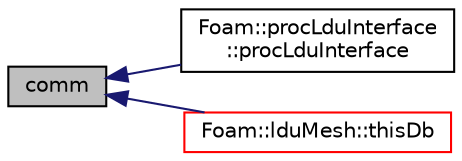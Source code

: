 digraph "comm"
{
  bgcolor="transparent";
  edge [fontname="Helvetica",fontsize="10",labelfontname="Helvetica",labelfontsize="10"];
  node [fontname="Helvetica",fontsize="10",shape=record];
  rankdir="LR";
  Node1 [label="comm",height=0.2,width=0.4,color="black", fillcolor="grey75", style="filled", fontcolor="black"];
  Node1 -> Node2 [dir="back",color="midnightblue",fontsize="10",style="solid",fontname="Helvetica"];
  Node2 [label="Foam::procLduInterface\l::procLduInterface",height=0.2,width=0.4,color="black",URL="$a02040.html#a3547e45b50df57937b53a84704f7eb27"];
  Node1 -> Node3 [dir="back",color="midnightblue",fontsize="10",style="solid",fontname="Helvetica"];
  Node3 [label="Foam::lduMesh::thisDb",height=0.2,width=0.4,color="red",URL="$a01308.html#a1954a3b5059aa17fa01f901274f5ac4a",tooltip="Return the object registry. "];
}
